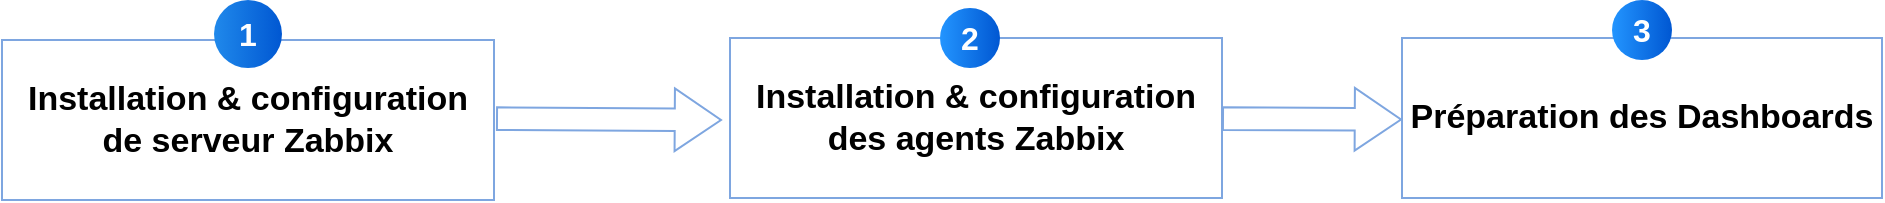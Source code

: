 <mxfile version="24.7.7">
  <diagram name="Page-1" id="AQaF876wp-JOgFHgPSV5">
    <mxGraphModel dx="2227" dy="707" grid="1" gridSize="10" guides="1" tooltips="1" connect="1" arrows="1" fold="1" page="1" pageScale="1" pageWidth="827" pageHeight="1169" math="0" shadow="0">
      <root>
        <mxCell id="0" />
        <mxCell id="1" parent="0" />
        <mxCell id="ulAnbBK6Fc82D0atliAh-1" value="&lt;p&gt;&lt;strong&gt;&lt;font style=&quot;font-size: 17px;&quot;&gt;Installation &amp;amp; configuration de serveur Zabbix&lt;/font&gt;&lt;/strong&gt;&lt;/p&gt;" style="rounded=0;whiteSpace=wrap;html=1;strokeColor=#7EA6E0;" vertex="1" parent="1">
          <mxGeometry x="-70" y="290" width="246" height="80" as="geometry" />
        </mxCell>
        <mxCell id="ulAnbBK6Fc82D0atliAh-3" value="&lt;p&gt;&lt;strong&gt;&lt;font style=&quot;font-size: 17px;&quot;&gt;Installation &amp;amp; configuration des agents Zabbix&lt;/font&gt;&lt;/strong&gt;&lt;br&gt;&lt;/p&gt;" style="rounded=0;whiteSpace=wrap;html=1;strokeColor=#7EA6E0;" vertex="1" parent="1">
          <mxGeometry x="294" y="289" width="246" height="80" as="geometry" />
        </mxCell>
        <mxCell id="ulAnbBK6Fc82D0atliAh-4" value="&lt;p&gt;&lt;/p&gt;&lt;ul style=&quot;forced-color-adjust: none; color: rgb(0, 0, 0); font-family: Helvetica; font-size: 12px; font-style: normal; font-variant-ligatures: normal; font-variant-caps: normal; font-weight: 400; letter-spacing: normal; orphans: 2; text-align: left; text-indent: 0px; text-transform: none; widows: 2; word-spacing: 0px; -webkit-text-stroke-width: 0px; white-space: normal; background-color: rgb(251, 251, 251); text-decoration-thickness: initial; text-decoration-style: initial; text-decoration-color: initial;&quot;&gt;&lt;/ul&gt;&lt;p&gt;&lt;/p&gt;&lt;p style=&quot;forced-color-adjust: none; color: rgb(0, 0, 0); font-family: Helvetica; font-size: 12px; font-style: normal; font-variant-ligatures: normal; font-variant-caps: normal; font-weight: 400; letter-spacing: normal; orphans: 2; text-indent: 0px; text-transform: none; widows: 2; word-spacing: 0px; -webkit-text-stroke-width: 0px; white-space: normal; background-color: rgb(251, 251, 251); text-decoration-thickness: initial; text-decoration-style: initial; text-decoration-color: initial;&quot;&gt;&lt;/p&gt;&lt;p&gt;&lt;/p&gt;&lt;p&gt;&lt;/p&gt;&lt;h3&gt;&lt;strong&gt;&lt;font style=&quot;font-size: 17px;&quot;&gt;Préparation des Dashboards&lt;/font&gt;&lt;/strong&gt;&lt;/h3&gt;" style="rounded=0;whiteSpace=wrap;html=1;strokeColor=#7EA6E0;" vertex="1" parent="1">
          <mxGeometry x="630" y="289" width="240" height="80" as="geometry" />
        </mxCell>
        <mxCell id="ulAnbBK6Fc82D0atliAh-12" value="1" style="ellipse;whiteSpace=wrap;html=1;aspect=fixed;rotation=0;gradientColor=#0057D2;strokeColor=none;gradientDirection=east;fillColor=#2089EB;rounded=0;pointerEvents=0;fontFamily=Helvetica;fontSize=16;fontColor=#FFFFFF;spacingTop=4;spacingBottom=4;spacingLeft=4;spacingRight=4;points=[];fontStyle=1" vertex="1" parent="1">
          <mxGeometry x="36" y="270" width="34" height="34" as="geometry" />
        </mxCell>
        <mxCell id="ulAnbBK6Fc82D0atliAh-14" value="2" style="ellipse;whiteSpace=wrap;html=1;aspect=fixed;rotation=0;gradientColor=#0057D2;strokeColor=none;gradientDirection=east;fillColor=#2395FF;rounded=0;pointerEvents=0;fontFamily=Helvetica;fontSize=16;fontColor=#FFFFFF;spacingTop=4;spacingBottom=4;spacingLeft=4;spacingRight=4;points=[];fontStyle=1" vertex="1" parent="1">
          <mxGeometry x="399" y="274" width="30" height="30" as="geometry" />
        </mxCell>
        <mxCell id="ulAnbBK6Fc82D0atliAh-15" value="3" style="ellipse;whiteSpace=wrap;html=1;aspect=fixed;rotation=0;gradientColor=#0057D2;strokeColor=none;gradientDirection=east;fillColor=#2395FF;rounded=0;pointerEvents=0;fontFamily=Helvetica;fontSize=16;fontColor=#FFFFFF;spacingTop=4;spacingBottom=4;spacingLeft=4;spacingRight=4;points=[];fontStyle=1" vertex="1" parent="1">
          <mxGeometry x="735" y="270" width="30" height="30" as="geometry" />
        </mxCell>
        <mxCell id="ulAnbBK6Fc82D0atliAh-18" value="" style="shape=flexArrow;endArrow=classic;html=1;rounded=0;exitX=1;exitY=0.5;exitDx=0;exitDy=0;entryX=0;entryY=0.5;entryDx=0;entryDy=0;width=11.304;endSize=7.374;endWidth=19.055;strokeColor=#7EA6E0;" edge="1" parent="1">
          <mxGeometry width="50" height="50" relative="1" as="geometry">
            <mxPoint x="540" y="329.33" as="sourcePoint" />
            <mxPoint x="630" y="329.76" as="targetPoint" />
          </mxGeometry>
        </mxCell>
        <mxCell id="ulAnbBK6Fc82D0atliAh-20" value="" style="shape=flexArrow;endArrow=classic;html=1;rounded=0;exitX=1;exitY=0.5;exitDx=0;exitDy=0;width=11.304;endSize=7.374;endWidth=19.055;strokeColor=#7EA6E0;" edge="1" parent="1">
          <mxGeometry width="50" height="50" relative="1" as="geometry">
            <mxPoint x="177" y="329.33" as="sourcePoint" />
            <mxPoint x="290" y="330" as="targetPoint" />
          </mxGeometry>
        </mxCell>
      </root>
    </mxGraphModel>
  </diagram>
</mxfile>
